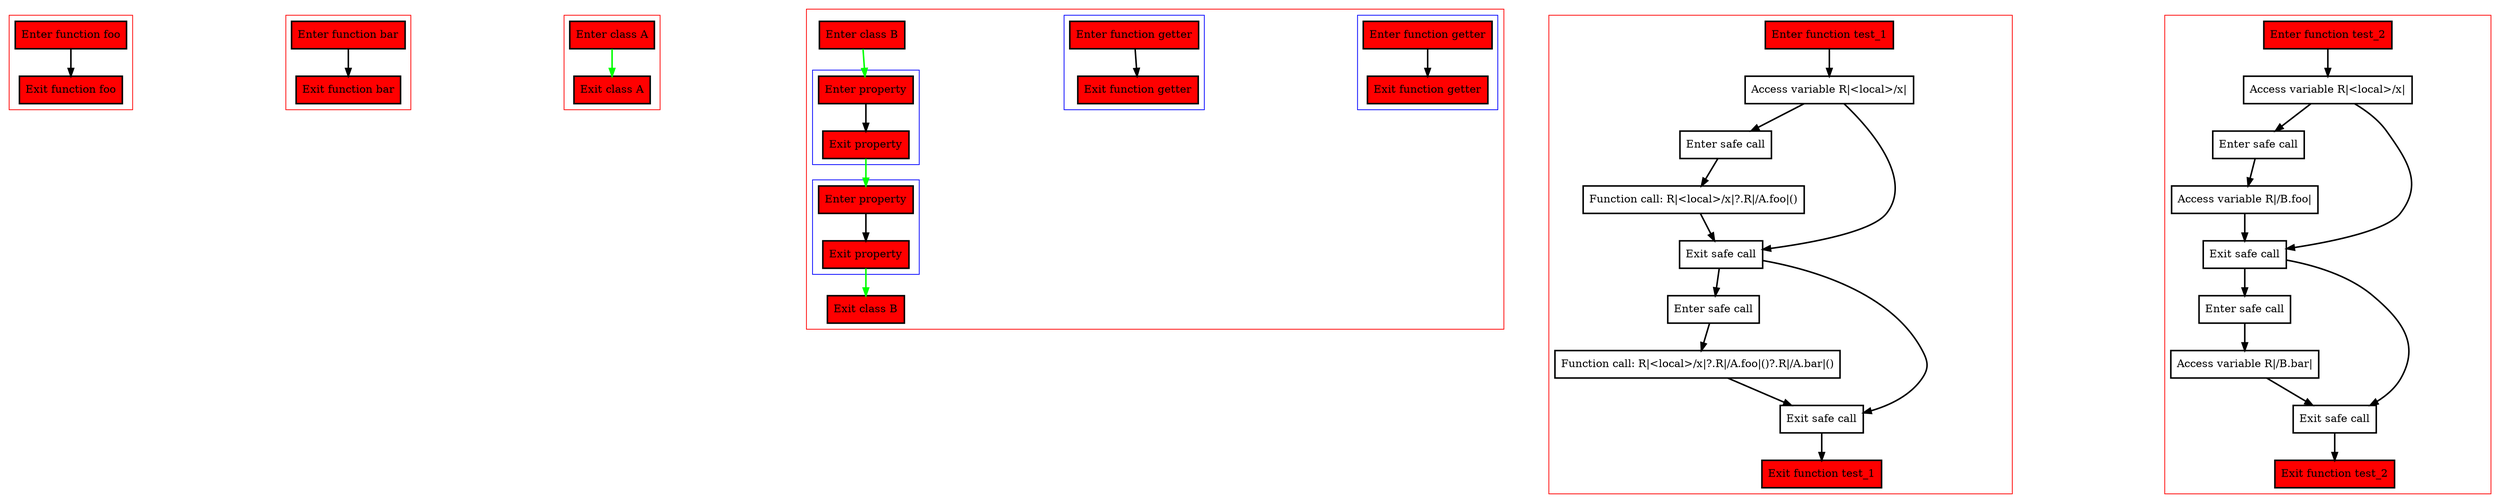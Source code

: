 digraph safeCalls_kt {
    graph [nodesep=3]
    node [shape=box penwidth=2]
    edge [penwidth=2]

    subgraph cluster_0 {
        color=red
        0 [label="Enter function foo" style="filled" fillcolor=red];
        1 [label="Exit function foo" style="filled" fillcolor=red];
    }
    0 -> {1};

    subgraph cluster_1 {
        color=red
        2 [label="Enter function bar" style="filled" fillcolor=red];
        3 [label="Exit function bar" style="filled" fillcolor=red];
    }
    2 -> {3};

    subgraph cluster_2 {
        color=red
        4 [label="Enter class A" style="filled" fillcolor=red];
        5 [label="Exit class A" style="filled" fillcolor=red];
    }
    4 -> {5} [color=green];

    subgraph cluster_3 {
        color=red
        14 [label="Enter class B" style="filled" fillcolor=red];
        subgraph cluster_4 {
            color=blue
            10 [label="Enter function getter" style="filled" fillcolor=red];
            11 [label="Exit function getter" style="filled" fillcolor=red];
        }
        subgraph cluster_5 {
            color=blue
            6 [label="Enter function getter" style="filled" fillcolor=red];
            7 [label="Exit function getter" style="filled" fillcolor=red];
        }
        subgraph cluster_6 {
            color=blue
            8 [label="Enter property" style="filled" fillcolor=red];
            9 [label="Exit property" style="filled" fillcolor=red];
        }
        subgraph cluster_7 {
            color=blue
            12 [label="Enter property" style="filled" fillcolor=red];
            13 [label="Exit property" style="filled" fillcolor=red];
        }
        15 [label="Exit class B" style="filled" fillcolor=red];
    }
    14 -> {8} [color=green];
    8 -> {9};
    9 -> {12} [color=green];
    6 -> {7};
    12 -> {13};
    13 -> {15} [color=green];
    10 -> {11};

    subgraph cluster_8 {
        color=red
        16 [label="Enter function test_1" style="filled" fillcolor=red];
        18 [label="Access variable R|<local>/x|"];
        19 [label="Enter safe call"];
        21 [label="Function call: R|<local>/x|?.R|/A.foo|()"];
        20 [label="Exit safe call"];
        22 [label="Enter safe call"];
        24 [label="Function call: R|<local>/x|?.R|/A.foo|()?.R|/A.bar|()"];
        23 [label="Exit safe call"];
        17 [label="Exit function test_1" style="filled" fillcolor=red];
    }
    16 -> {18};
    18 -> {19 20};
    19 -> {21};
    20 -> {22 23};
    21 -> {20};
    22 -> {24};
    23 -> {17};
    24 -> {23};

    subgraph cluster_9 {
        color=red
        25 [label="Enter function test_2" style="filled" fillcolor=red];
        27 [label="Access variable R|<local>/x|"];
        28 [label="Enter safe call"];
        30 [label="Access variable R|/B.foo|"];
        29 [label="Exit safe call"];
        31 [label="Enter safe call"];
        33 [label="Access variable R|/B.bar|"];
        32 [label="Exit safe call"];
        26 [label="Exit function test_2" style="filled" fillcolor=red];
    }
    25 -> {27};
    27 -> {28 29};
    28 -> {30};
    29 -> {31 32};
    30 -> {29};
    31 -> {33};
    32 -> {26};
    33 -> {32};

}

